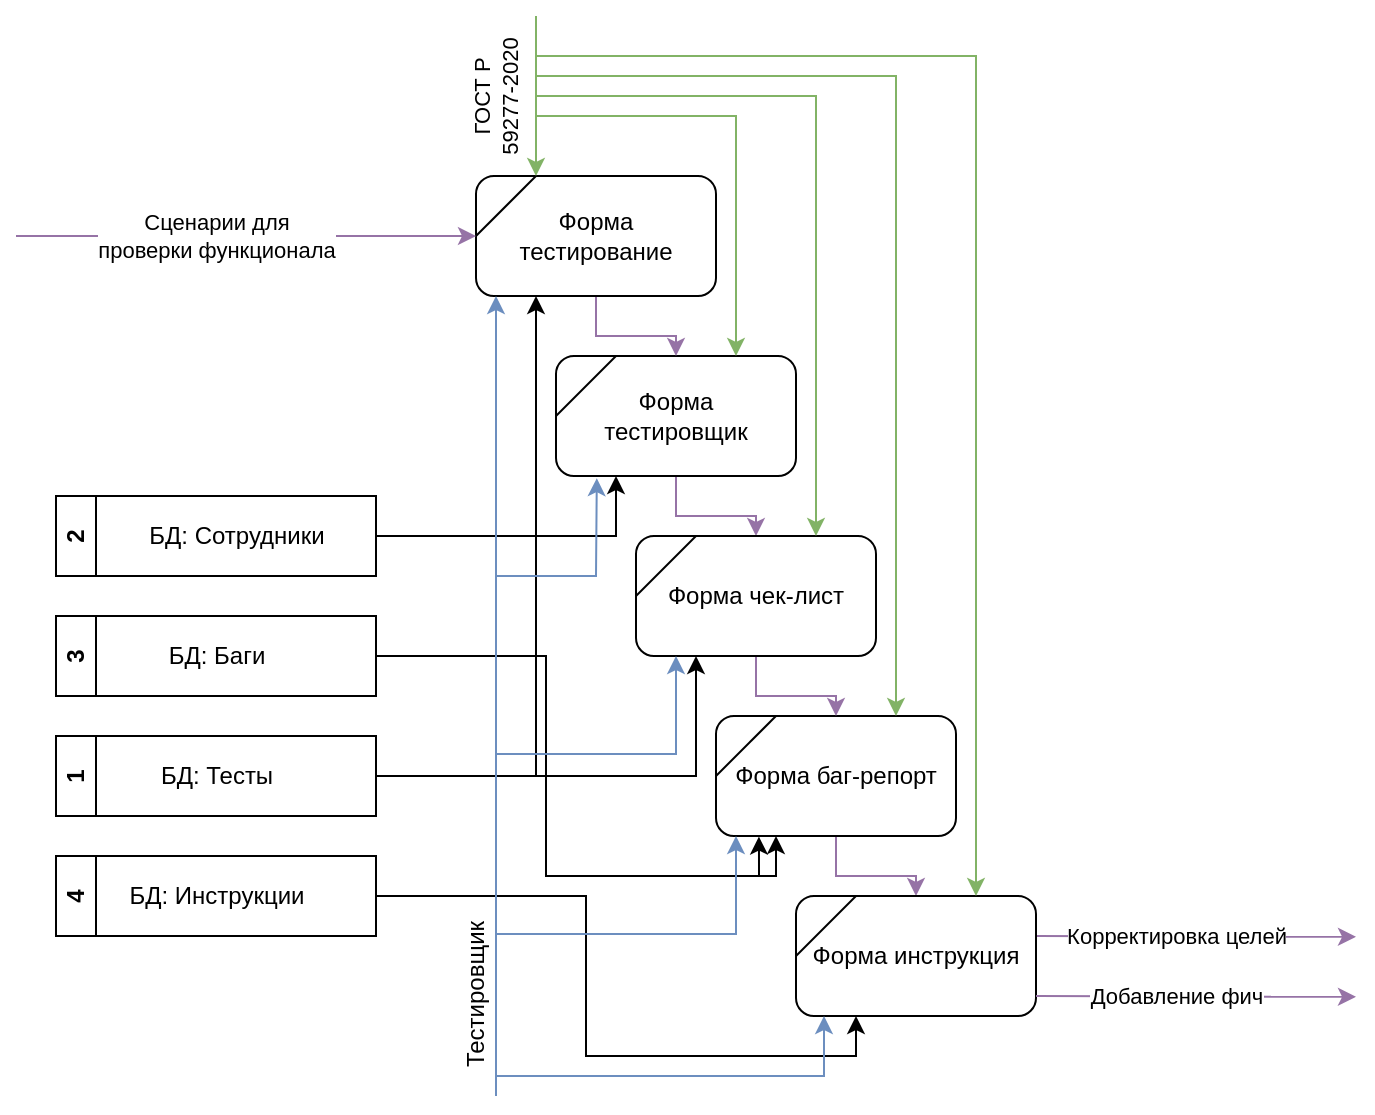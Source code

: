 <mxfile version="22.0.4" type="github">
  <diagram name="Страница — 1" id="jbayNoXzXnXH5Sb0x5pM">
    <mxGraphModel dx="1400" dy="712" grid="1" gridSize="10" guides="1" tooltips="1" connect="1" arrows="1" fold="1" page="1" pageScale="1" pageWidth="827" pageHeight="1169" math="0" shadow="0">
      <root>
        <mxCell id="0" />
        <mxCell id="1" parent="0" />
        <mxCell id="Wr3usNDdUhP-Z3KMqWnw-26" style="edgeStyle=orthogonalEdgeStyle;rounded=0;orthogonalLoop=1;jettySize=auto;html=1;exitX=1;exitY=0.5;exitDx=0;exitDy=0;entryX=0.25;entryY=1;entryDx=0;entryDy=0;" edge="1" parent="1" source="Wr3usNDdUhP-Z3KMqWnw-1" target="Wr3usNDdUhP-Z3KMqWnw-10">
          <mxGeometry relative="1" as="geometry" />
        </mxCell>
        <mxCell id="Wr3usNDdUhP-Z3KMqWnw-1" value="2" style="swimlane;startSize=20;horizontal=0;html=1;whiteSpace=wrap;" vertex="1" parent="1">
          <mxGeometry x="30" y="300" width="160" height="40" as="geometry" />
        </mxCell>
        <mxCell id="Wr3usNDdUhP-Z3KMqWnw-19" value="БД: Сотрудники" style="text;html=1;align=center;verticalAlign=middle;resizable=0;points=[];autosize=1;strokeColor=none;fillColor=none;" vertex="1" parent="Wr3usNDdUhP-Z3KMqWnw-1">
          <mxGeometry x="35" y="5" width="110" height="30" as="geometry" />
        </mxCell>
        <mxCell id="Wr3usNDdUhP-Z3KMqWnw-24" style="edgeStyle=orthogonalEdgeStyle;rounded=0;orthogonalLoop=1;jettySize=auto;html=1;exitX=1;exitY=0.5;exitDx=0;exitDy=0;entryX=0.25;entryY=1;entryDx=0;entryDy=0;" edge="1" parent="1" source="Wr3usNDdUhP-Z3KMqWnw-4" target="Wr3usNDdUhP-Z3KMqWnw-58">
          <mxGeometry relative="1" as="geometry" />
        </mxCell>
        <mxCell id="Wr3usNDdUhP-Z3KMqWnw-4" value="3" style="swimlane;startSize=20;horizontal=0;html=1;whiteSpace=wrap;" vertex="1" parent="1">
          <mxGeometry x="30" y="360" width="160" height="40" as="geometry" />
        </mxCell>
        <mxCell id="Wr3usNDdUhP-Z3KMqWnw-21" value="БД: Баги" style="text;html=1;align=center;verticalAlign=middle;resizable=0;points=[];autosize=1;strokeColor=none;fillColor=none;" vertex="1" parent="Wr3usNDdUhP-Z3KMqWnw-4">
          <mxGeometry x="45" y="5" width="70" height="30" as="geometry" />
        </mxCell>
        <mxCell id="Wr3usNDdUhP-Z3KMqWnw-64" style="edgeStyle=orthogonalEdgeStyle;rounded=0;orthogonalLoop=1;jettySize=auto;html=1;exitX=0.5;exitY=1;exitDx=0;exitDy=0;entryX=0.5;entryY=0;entryDx=0;entryDy=0;fillColor=#e1d5e7;strokeColor=#9673a6;" edge="1" parent="1" source="Wr3usNDdUhP-Z3KMqWnw-10" target="Wr3usNDdUhP-Z3KMqWnw-61">
          <mxGeometry relative="1" as="geometry" />
        </mxCell>
        <mxCell id="Wr3usNDdUhP-Z3KMqWnw-10" value="Форма&lt;br&gt;тестировщик" style="rounded=1;whiteSpace=wrap;html=1;" vertex="1" parent="1">
          <mxGeometry x="280" y="230" width="120" height="60" as="geometry" />
        </mxCell>
        <mxCell id="Wr3usNDdUhP-Z3KMqWnw-11" value="" style="endArrow=none;html=1;rounded=0;entryX=0.25;entryY=0;entryDx=0;entryDy=0;exitX=0;exitY=0.5;exitDx=0;exitDy=0;" edge="1" parent="1" source="Wr3usNDdUhP-Z3KMqWnw-10" target="Wr3usNDdUhP-Z3KMqWnw-10">
          <mxGeometry width="50" height="50" relative="1" as="geometry">
            <mxPoint x="290" y="230" as="sourcePoint" />
            <mxPoint x="340" y="180" as="targetPoint" />
          </mxGeometry>
        </mxCell>
        <mxCell id="Wr3usNDdUhP-Z3KMqWnw-15" value="" style="edgeStyle=orthogonalEdgeStyle;rounded=0;orthogonalLoop=1;jettySize=auto;html=1;fillColor=#e1d5e7;strokeColor=#9673a6;" edge="1" parent="1" source="Wr3usNDdUhP-Z3KMqWnw-6" target="Wr3usNDdUhP-Z3KMqWnw-10">
          <mxGeometry relative="1" as="geometry" />
        </mxCell>
        <mxCell id="Wr3usNDdUhP-Z3KMqWnw-6" value="Форма &lt;br&gt;тестирование" style="rounded=1;whiteSpace=wrap;html=1;" vertex="1" parent="1">
          <mxGeometry x="240" y="140" width="120" height="60" as="geometry" />
        </mxCell>
        <mxCell id="Wr3usNDdUhP-Z3KMqWnw-7" value="" style="endArrow=none;html=1;rounded=0;entryX=0.25;entryY=0;entryDx=0;entryDy=0;exitX=0;exitY=0.5;exitDx=0;exitDy=0;" edge="1" parent="1" source="Wr3usNDdUhP-Z3KMqWnw-6" target="Wr3usNDdUhP-Z3KMqWnw-6">
          <mxGeometry width="50" height="50" relative="1" as="geometry">
            <mxPoint x="240" y="180" as="sourcePoint" />
            <mxPoint x="290" y="130" as="targetPoint" />
          </mxGeometry>
        </mxCell>
        <mxCell id="Wr3usNDdUhP-Z3KMqWnw-12" value="" style="endArrow=classic;html=1;rounded=0;fillColor=#e1d5e7;strokeColor=#9673a6;" edge="1" parent="1">
          <mxGeometry width="50" height="50" relative="1" as="geometry">
            <mxPoint x="10" y="170" as="sourcePoint" />
            <mxPoint x="240" y="170" as="targetPoint" />
          </mxGeometry>
        </mxCell>
        <mxCell id="Wr3usNDdUhP-Z3KMqWnw-13" value="Сценарии для&lt;br&gt;проверки функционала" style="edgeLabel;html=1;align=center;verticalAlign=middle;resizable=0;points=[];" vertex="1" connectable="0" parent="Wr3usNDdUhP-Z3KMqWnw-12">
          <mxGeometry x="-0.3" y="1" relative="1" as="geometry">
            <mxPoint x="19" y="1" as="offset" />
          </mxGeometry>
        </mxCell>
        <mxCell id="Wr3usNDdUhP-Z3KMqWnw-17" value="" style="endArrow=classic;html=1;rounded=0;fillColor=#e1d5e7;strokeColor=#9673a6;" edge="1" parent="1">
          <mxGeometry width="50" height="50" relative="1" as="geometry">
            <mxPoint x="520" y="520" as="sourcePoint" />
            <mxPoint x="680" y="520.43" as="targetPoint" />
          </mxGeometry>
        </mxCell>
        <mxCell id="Wr3usNDdUhP-Z3KMqWnw-18" value="Корректировка целей" style="edgeLabel;html=1;align=center;verticalAlign=middle;resizable=0;points=[];" vertex="1" connectable="0" parent="Wr3usNDdUhP-Z3KMqWnw-17">
          <mxGeometry x="-0.3" y="1" relative="1" as="geometry">
            <mxPoint x="14" y="1" as="offset" />
          </mxGeometry>
        </mxCell>
        <mxCell id="Wr3usNDdUhP-Z3KMqWnw-42" value="" style="endArrow=classic;html=1;rounded=0;entryX=0.25;entryY=0;entryDx=0;entryDy=0;fillColor=#d5e8d4;strokeColor=#82b366;" edge="1" parent="1" target="Wr3usNDdUhP-Z3KMqWnw-6">
          <mxGeometry width="50" height="50" relative="1" as="geometry">
            <mxPoint x="270" y="60" as="sourcePoint" />
            <mxPoint x="300" y="50" as="targetPoint" />
          </mxGeometry>
        </mxCell>
        <mxCell id="Wr3usNDdUhP-Z3KMqWnw-43" value="ГОСТ Р&lt;br&gt;59277-2020" style="edgeLabel;html=1;align=center;verticalAlign=middle;resizable=0;points=[];rotation=270;" vertex="1" connectable="0" parent="Wr3usNDdUhP-Z3KMqWnw-42">
          <mxGeometry x="-0.417" y="4" relative="1" as="geometry">
            <mxPoint x="-24" y="17" as="offset" />
          </mxGeometry>
        </mxCell>
        <mxCell id="Wr3usNDdUhP-Z3KMqWnw-70" style="edgeStyle=orthogonalEdgeStyle;rounded=0;orthogonalLoop=1;jettySize=auto;html=1;exitX=1;exitY=0.5;exitDx=0;exitDy=0;entryX=0.25;entryY=1;entryDx=0;entryDy=0;" edge="1" parent="1" source="Wr3usNDdUhP-Z3KMqWnw-54" target="Wr3usNDdUhP-Z3KMqWnw-6">
          <mxGeometry relative="1" as="geometry" />
        </mxCell>
        <mxCell id="Wr3usNDdUhP-Z3KMqWnw-71" style="edgeStyle=orthogonalEdgeStyle;rounded=0;orthogonalLoop=1;jettySize=auto;html=1;exitX=1;exitY=0.5;exitDx=0;exitDy=0;entryX=0.25;entryY=1;entryDx=0;entryDy=0;" edge="1" parent="1" source="Wr3usNDdUhP-Z3KMqWnw-54" target="Wr3usNDdUhP-Z3KMqWnw-61">
          <mxGeometry relative="1" as="geometry" />
        </mxCell>
        <mxCell id="Wr3usNDdUhP-Z3KMqWnw-74" style="edgeStyle=orthogonalEdgeStyle;rounded=0;orthogonalLoop=1;jettySize=auto;html=1;exitX=1;exitY=0.5;exitDx=0;exitDy=0;entryX=0.179;entryY=1.005;entryDx=0;entryDy=0;entryPerimeter=0;" edge="1" parent="1" source="Wr3usNDdUhP-Z3KMqWnw-54" target="Wr3usNDdUhP-Z3KMqWnw-58">
          <mxGeometry relative="1" as="geometry" />
        </mxCell>
        <mxCell id="Wr3usNDdUhP-Z3KMqWnw-54" value="1" style="swimlane;startSize=20;horizontal=0;html=1;whiteSpace=wrap;" vertex="1" parent="1">
          <mxGeometry x="30" y="420" width="160" height="40" as="geometry" />
        </mxCell>
        <mxCell id="Wr3usNDdUhP-Z3KMqWnw-55" value="БД: Тесты" style="text;html=1;align=center;verticalAlign=middle;resizable=0;points=[];autosize=1;strokeColor=none;fillColor=none;" vertex="1" parent="Wr3usNDdUhP-Z3KMqWnw-54">
          <mxGeometry x="40" y="5" width="80" height="30" as="geometry" />
        </mxCell>
        <mxCell id="Wr3usNDdUhP-Z3KMqWnw-75" style="edgeStyle=orthogonalEdgeStyle;rounded=0;orthogonalLoop=1;jettySize=auto;html=1;exitX=1;exitY=0.5;exitDx=0;exitDy=0;entryX=0.25;entryY=1;entryDx=0;entryDy=0;" edge="1" parent="1" source="Wr3usNDdUhP-Z3KMqWnw-56" target="Wr3usNDdUhP-Z3KMqWnw-65">
          <mxGeometry relative="1" as="geometry" />
        </mxCell>
        <mxCell id="Wr3usNDdUhP-Z3KMqWnw-56" value="4" style="swimlane;startSize=20;horizontal=0;html=1;whiteSpace=wrap;" vertex="1" parent="1">
          <mxGeometry x="30" y="480" width="160" height="40" as="geometry" />
        </mxCell>
        <mxCell id="Wr3usNDdUhP-Z3KMqWnw-57" value="БД: Инструкции" style="text;html=1;align=center;verticalAlign=middle;resizable=0;points=[];autosize=1;strokeColor=none;fillColor=none;" vertex="1" parent="Wr3usNDdUhP-Z3KMqWnw-56">
          <mxGeometry x="25" y="5" width="110" height="30" as="geometry" />
        </mxCell>
        <mxCell id="Wr3usNDdUhP-Z3KMqWnw-67" style="edgeStyle=orthogonalEdgeStyle;rounded=0;orthogonalLoop=1;jettySize=auto;html=1;exitX=0.5;exitY=1;exitDx=0;exitDy=0;entryX=0.5;entryY=0;entryDx=0;entryDy=0;fillColor=#e1d5e7;strokeColor=#9673a6;" edge="1" parent="1" source="Wr3usNDdUhP-Z3KMqWnw-58" target="Wr3usNDdUhP-Z3KMqWnw-65">
          <mxGeometry relative="1" as="geometry" />
        </mxCell>
        <mxCell id="Wr3usNDdUhP-Z3KMqWnw-58" value="Форма баг-репорт" style="rounded=1;whiteSpace=wrap;html=1;" vertex="1" parent="1">
          <mxGeometry x="360" y="410" width="120" height="60" as="geometry" />
        </mxCell>
        <mxCell id="Wr3usNDdUhP-Z3KMqWnw-59" value="" style="endArrow=none;html=1;rounded=0;entryX=0.25;entryY=0;entryDx=0;entryDy=0;exitX=0;exitY=0.5;exitDx=0;exitDy=0;" edge="1" parent="1" source="Wr3usNDdUhP-Z3KMqWnw-58" target="Wr3usNDdUhP-Z3KMqWnw-58">
          <mxGeometry width="50" height="50" relative="1" as="geometry">
            <mxPoint x="400" y="450" as="sourcePoint" />
            <mxPoint x="450" y="400" as="targetPoint" />
          </mxGeometry>
        </mxCell>
        <mxCell id="Wr3usNDdUhP-Z3KMqWnw-60" value="" style="edgeStyle=orthogonalEdgeStyle;rounded=0;orthogonalLoop=1;jettySize=auto;html=1;fillColor=#e1d5e7;strokeColor=#9673a6;" edge="1" parent="1" source="Wr3usNDdUhP-Z3KMqWnw-61" target="Wr3usNDdUhP-Z3KMqWnw-58">
          <mxGeometry relative="1" as="geometry" />
        </mxCell>
        <mxCell id="Wr3usNDdUhP-Z3KMqWnw-61" value="Форма чек-лист" style="rounded=1;whiteSpace=wrap;html=1;" vertex="1" parent="1">
          <mxGeometry x="320" y="320" width="120" height="60" as="geometry" />
        </mxCell>
        <mxCell id="Wr3usNDdUhP-Z3KMqWnw-62" value="" style="endArrow=none;html=1;rounded=0;entryX=0.25;entryY=0;entryDx=0;entryDy=0;exitX=0;exitY=0.5;exitDx=0;exitDy=0;" edge="1" parent="1" source="Wr3usNDdUhP-Z3KMqWnw-61" target="Wr3usNDdUhP-Z3KMqWnw-61">
          <mxGeometry width="50" height="50" relative="1" as="geometry">
            <mxPoint x="350" y="400" as="sourcePoint" />
            <mxPoint x="400" y="350" as="targetPoint" />
          </mxGeometry>
        </mxCell>
        <mxCell id="Wr3usNDdUhP-Z3KMqWnw-65" value="Форма инструкция" style="rounded=1;whiteSpace=wrap;html=1;" vertex="1" parent="1">
          <mxGeometry x="400" y="500" width="120" height="60" as="geometry" />
        </mxCell>
        <mxCell id="Wr3usNDdUhP-Z3KMqWnw-66" value="" style="endArrow=none;html=1;rounded=0;entryX=0.25;entryY=0;entryDx=0;entryDy=0;exitX=0;exitY=0.5;exitDx=0;exitDy=0;" edge="1" parent="1" source="Wr3usNDdUhP-Z3KMqWnw-65" target="Wr3usNDdUhP-Z3KMqWnw-65">
          <mxGeometry width="50" height="50" relative="1" as="geometry">
            <mxPoint x="460" y="540" as="sourcePoint" />
            <mxPoint x="510" y="490" as="targetPoint" />
          </mxGeometry>
        </mxCell>
        <mxCell id="Wr3usNDdUhP-Z3KMqWnw-68" value="" style="endArrow=classic;html=1;rounded=0;fillColor=#e1d5e7;strokeColor=#9673a6;" edge="1" parent="1">
          <mxGeometry width="50" height="50" relative="1" as="geometry">
            <mxPoint x="520" y="550" as="sourcePoint" />
            <mxPoint x="680" y="550.43" as="targetPoint" />
          </mxGeometry>
        </mxCell>
        <mxCell id="Wr3usNDdUhP-Z3KMqWnw-69" value="Добавление фич" style="edgeLabel;html=1;align=center;verticalAlign=middle;resizable=0;points=[];" vertex="1" connectable="0" parent="Wr3usNDdUhP-Z3KMqWnw-68">
          <mxGeometry x="-0.3" y="1" relative="1" as="geometry">
            <mxPoint x="14" y="1" as="offset" />
          </mxGeometry>
        </mxCell>
        <mxCell id="Wr3usNDdUhP-Z3KMqWnw-76" value="" style="endArrow=classic;html=1;rounded=0;fillColor=#dae8fc;strokeColor=#6c8ebf;" edge="1" parent="1">
          <mxGeometry width="50" height="50" relative="1" as="geometry">
            <mxPoint x="250" y="600" as="sourcePoint" />
            <mxPoint x="250" y="200" as="targetPoint" />
          </mxGeometry>
        </mxCell>
        <mxCell id="Wr3usNDdUhP-Z3KMqWnw-77" value="Тестировщик" style="edgeLabel;html=1;align=center;verticalAlign=middle;resizable=0;points=[];rotation=270;fontSize=12;" vertex="1" connectable="0" parent="Wr3usNDdUhP-Z3KMqWnw-76">
          <mxGeometry x="-0.823" y="1" relative="1" as="geometry">
            <mxPoint x="-9" y="-15" as="offset" />
          </mxGeometry>
        </mxCell>
        <mxCell id="Wr3usNDdUhP-Z3KMqWnw-78" value="" style="endArrow=classic;html=1;rounded=0;entryX=0.17;entryY=1.018;entryDx=0;entryDy=0;entryPerimeter=0;fillColor=#dae8fc;strokeColor=#6c8ebf;" edge="1" parent="1" target="Wr3usNDdUhP-Z3KMqWnw-10">
          <mxGeometry width="50" height="50" relative="1" as="geometry">
            <mxPoint x="250" y="340" as="sourcePoint" />
            <mxPoint x="310" y="340" as="targetPoint" />
            <Array as="points">
              <mxPoint x="300" y="340" />
            </Array>
          </mxGeometry>
        </mxCell>
        <mxCell id="Wr3usNDdUhP-Z3KMqWnw-79" value="" style="endArrow=classic;html=1;rounded=0;entryX=0.17;entryY=1.018;entryDx=0;entryDy=0;entryPerimeter=0;fillColor=#dae8fc;strokeColor=#6c8ebf;" edge="1" parent="1">
          <mxGeometry width="50" height="50" relative="1" as="geometry">
            <mxPoint x="250" y="429" as="sourcePoint" />
            <mxPoint x="340" y="380" as="targetPoint" />
            <Array as="points">
              <mxPoint x="340" y="429" />
            </Array>
          </mxGeometry>
        </mxCell>
        <mxCell id="Wr3usNDdUhP-Z3KMqWnw-80" value="" style="endArrow=classic;html=1;rounded=0;entryX=0.17;entryY=1.018;entryDx=0;entryDy=0;entryPerimeter=0;fillColor=#dae8fc;strokeColor=#6c8ebf;" edge="1" parent="1">
          <mxGeometry width="50" height="50" relative="1" as="geometry">
            <mxPoint x="250" y="519" as="sourcePoint" />
            <mxPoint x="370" y="470" as="targetPoint" />
            <Array as="points">
              <mxPoint x="370" y="519" />
            </Array>
          </mxGeometry>
        </mxCell>
        <mxCell id="Wr3usNDdUhP-Z3KMqWnw-81" value="" style="endArrow=classic;html=1;rounded=0;entryX=0.17;entryY=1.018;entryDx=0;entryDy=0;entryPerimeter=0;fillColor=#dae8fc;strokeColor=#6c8ebf;" edge="1" parent="1">
          <mxGeometry width="50" height="50" relative="1" as="geometry">
            <mxPoint x="250" y="590" as="sourcePoint" />
            <mxPoint x="414" y="560" as="targetPoint" />
            <Array as="points">
              <mxPoint x="414" y="590" />
            </Array>
          </mxGeometry>
        </mxCell>
        <mxCell id="Wr3usNDdUhP-Z3KMqWnw-83" value="" style="endArrow=classic;html=1;rounded=0;fillColor=#d5e8d4;strokeColor=#82b366;" edge="1" parent="1">
          <mxGeometry width="50" height="50" relative="1" as="geometry">
            <mxPoint x="270" y="110" as="sourcePoint" />
            <mxPoint x="370" y="230" as="targetPoint" />
            <Array as="points">
              <mxPoint x="370" y="110" />
            </Array>
          </mxGeometry>
        </mxCell>
        <mxCell id="Wr3usNDdUhP-Z3KMqWnw-85" value="" style="endArrow=classic;html=1;rounded=0;fillColor=#d5e8d4;strokeColor=#82b366;entryX=0.75;entryY=0;entryDx=0;entryDy=0;" edge="1" parent="1" target="Wr3usNDdUhP-Z3KMqWnw-61">
          <mxGeometry width="50" height="50" relative="1" as="geometry">
            <mxPoint x="270" y="100" as="sourcePoint" />
            <mxPoint x="370" y="220" as="targetPoint" />
            <Array as="points">
              <mxPoint x="410" y="100" />
            </Array>
          </mxGeometry>
        </mxCell>
        <mxCell id="Wr3usNDdUhP-Z3KMqWnw-86" value="" style="endArrow=classic;html=1;rounded=0;fillColor=#d5e8d4;strokeColor=#82b366;entryX=0.75;entryY=0;entryDx=0;entryDy=0;" edge="1" parent="1" target="Wr3usNDdUhP-Z3KMqWnw-58">
          <mxGeometry width="50" height="50" relative="1" as="geometry">
            <mxPoint x="270" y="90" as="sourcePoint" />
            <mxPoint x="370" y="210" as="targetPoint" />
            <Array as="points">
              <mxPoint x="450" y="90" />
            </Array>
          </mxGeometry>
        </mxCell>
        <mxCell id="Wr3usNDdUhP-Z3KMqWnw-87" value="" style="endArrow=classic;html=1;rounded=0;fillColor=#d5e8d4;strokeColor=#82b366;entryX=0.75;entryY=0;entryDx=0;entryDy=0;" edge="1" parent="1" target="Wr3usNDdUhP-Z3KMqWnw-65">
          <mxGeometry width="50" height="50" relative="1" as="geometry">
            <mxPoint x="270" y="80" as="sourcePoint" />
            <mxPoint x="370" y="200" as="targetPoint" />
            <Array as="points">
              <mxPoint x="490" y="80" />
            </Array>
          </mxGeometry>
        </mxCell>
      </root>
    </mxGraphModel>
  </diagram>
</mxfile>
